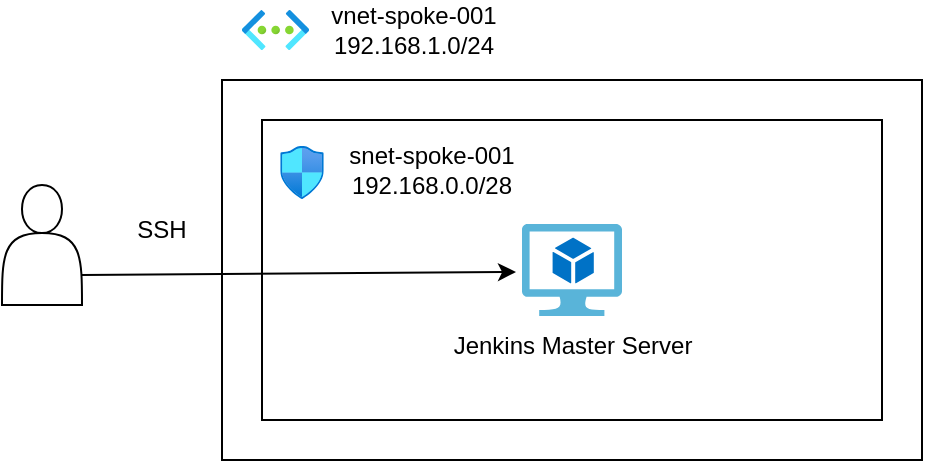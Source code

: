 <mxfile>
    <diagram id="C8TUjbvqQ-oGSyBKbN0B" name="Page-1">
        <mxGraphModel dx="1137" dy="779" grid="1" gridSize="10" guides="1" tooltips="1" connect="1" arrows="1" fold="1" page="1" pageScale="1" pageWidth="827" pageHeight="1169" math="0" shadow="0">
            <root>
                <mxCell id="0"/>
                <mxCell id="1" parent="0"/>
                <mxCell id="13" value="" style="rounded=0;whiteSpace=wrap;html=1;" vertex="1" parent="1">
                    <mxGeometry x="170" y="170" width="350" height="190" as="geometry"/>
                </mxCell>
                <mxCell id="15" value="" style="rounded=0;whiteSpace=wrap;html=1;" vertex="1" parent="1">
                    <mxGeometry x="190" y="190" width="310" height="150" as="geometry"/>
                </mxCell>
                <mxCell id="17" value="" style="image;sketch=0;aspect=fixed;html=1;points=[];align=center;fontSize=12;image=img/lib/mscae/Virtual_Machine_2.svg;" vertex="1" parent="1">
                    <mxGeometry x="320" y="242" width="50" height="46" as="geometry"/>
                </mxCell>
                <mxCell id="19" value="" style="image;aspect=fixed;html=1;points=[];align=center;fontSize=12;image=img/lib/azure2/networking/Virtual_Networks.svg;" vertex="1" parent="1">
                    <mxGeometry x="180" y="135" width="33.5" height="20" as="geometry"/>
                </mxCell>
                <mxCell id="20" value="" style="image;aspect=fixed;html=1;points=[];align=center;fontSize=12;image=img/lib/azure2/networking/Network_Security_Groups.svg;" vertex="1" parent="1">
                    <mxGeometry x="199.09" y="203" width="21.82" height="26.5" as="geometry"/>
                </mxCell>
                <mxCell id="42" value="" style="shape=actor;whiteSpace=wrap;html=1;" vertex="1" parent="1">
                    <mxGeometry x="60" y="222.5" width="40" height="60" as="geometry"/>
                </mxCell>
                <mxCell id="43" value="" style="endArrow=classic;html=1;exitX=1;exitY=0.75;exitDx=0;exitDy=0;entryX=-0.06;entryY=0.522;entryDx=0;entryDy=0;entryPerimeter=0;" edge="1" parent="1" source="42" target="17">
                    <mxGeometry width="50" height="50" relative="1" as="geometry">
                        <mxPoint x="150" y="350" as="sourcePoint"/>
                        <mxPoint x="200" y="300" as="targetPoint"/>
                    </mxGeometry>
                </mxCell>
                <mxCell id="44" value="SSH" style="text;html=1;align=center;verticalAlign=middle;whiteSpace=wrap;rounded=0;" vertex="1" parent="1">
                    <mxGeometry x="120" y="229.5" width="40" height="30" as="geometry"/>
                </mxCell>
                <mxCell id="45" value="Jenkins Master Server" style="text;html=1;align=center;verticalAlign=middle;whiteSpace=wrap;rounded=0;" vertex="1" parent="1">
                    <mxGeometry x="272.5" y="288" width="145" height="30" as="geometry"/>
                </mxCell>
                <mxCell id="46" value="snet-spoke-001&lt;br&gt;192.168.0.0/28" style="text;html=1;align=center;verticalAlign=middle;whiteSpace=wrap;rounded=0;" vertex="1" parent="1">
                    <mxGeometry x="230" y="199.5" width="90" height="30" as="geometry"/>
                </mxCell>
                <mxCell id="47" value="vnet-spoke-001 192.168.1.0/24" style="text;html=1;align=center;verticalAlign=middle;whiteSpace=wrap;rounded=0;" vertex="1" parent="1">
                    <mxGeometry x="220.91" y="130" width="90" height="30" as="geometry"/>
                </mxCell>
            </root>
        </mxGraphModel>
    </diagram>
</mxfile>
